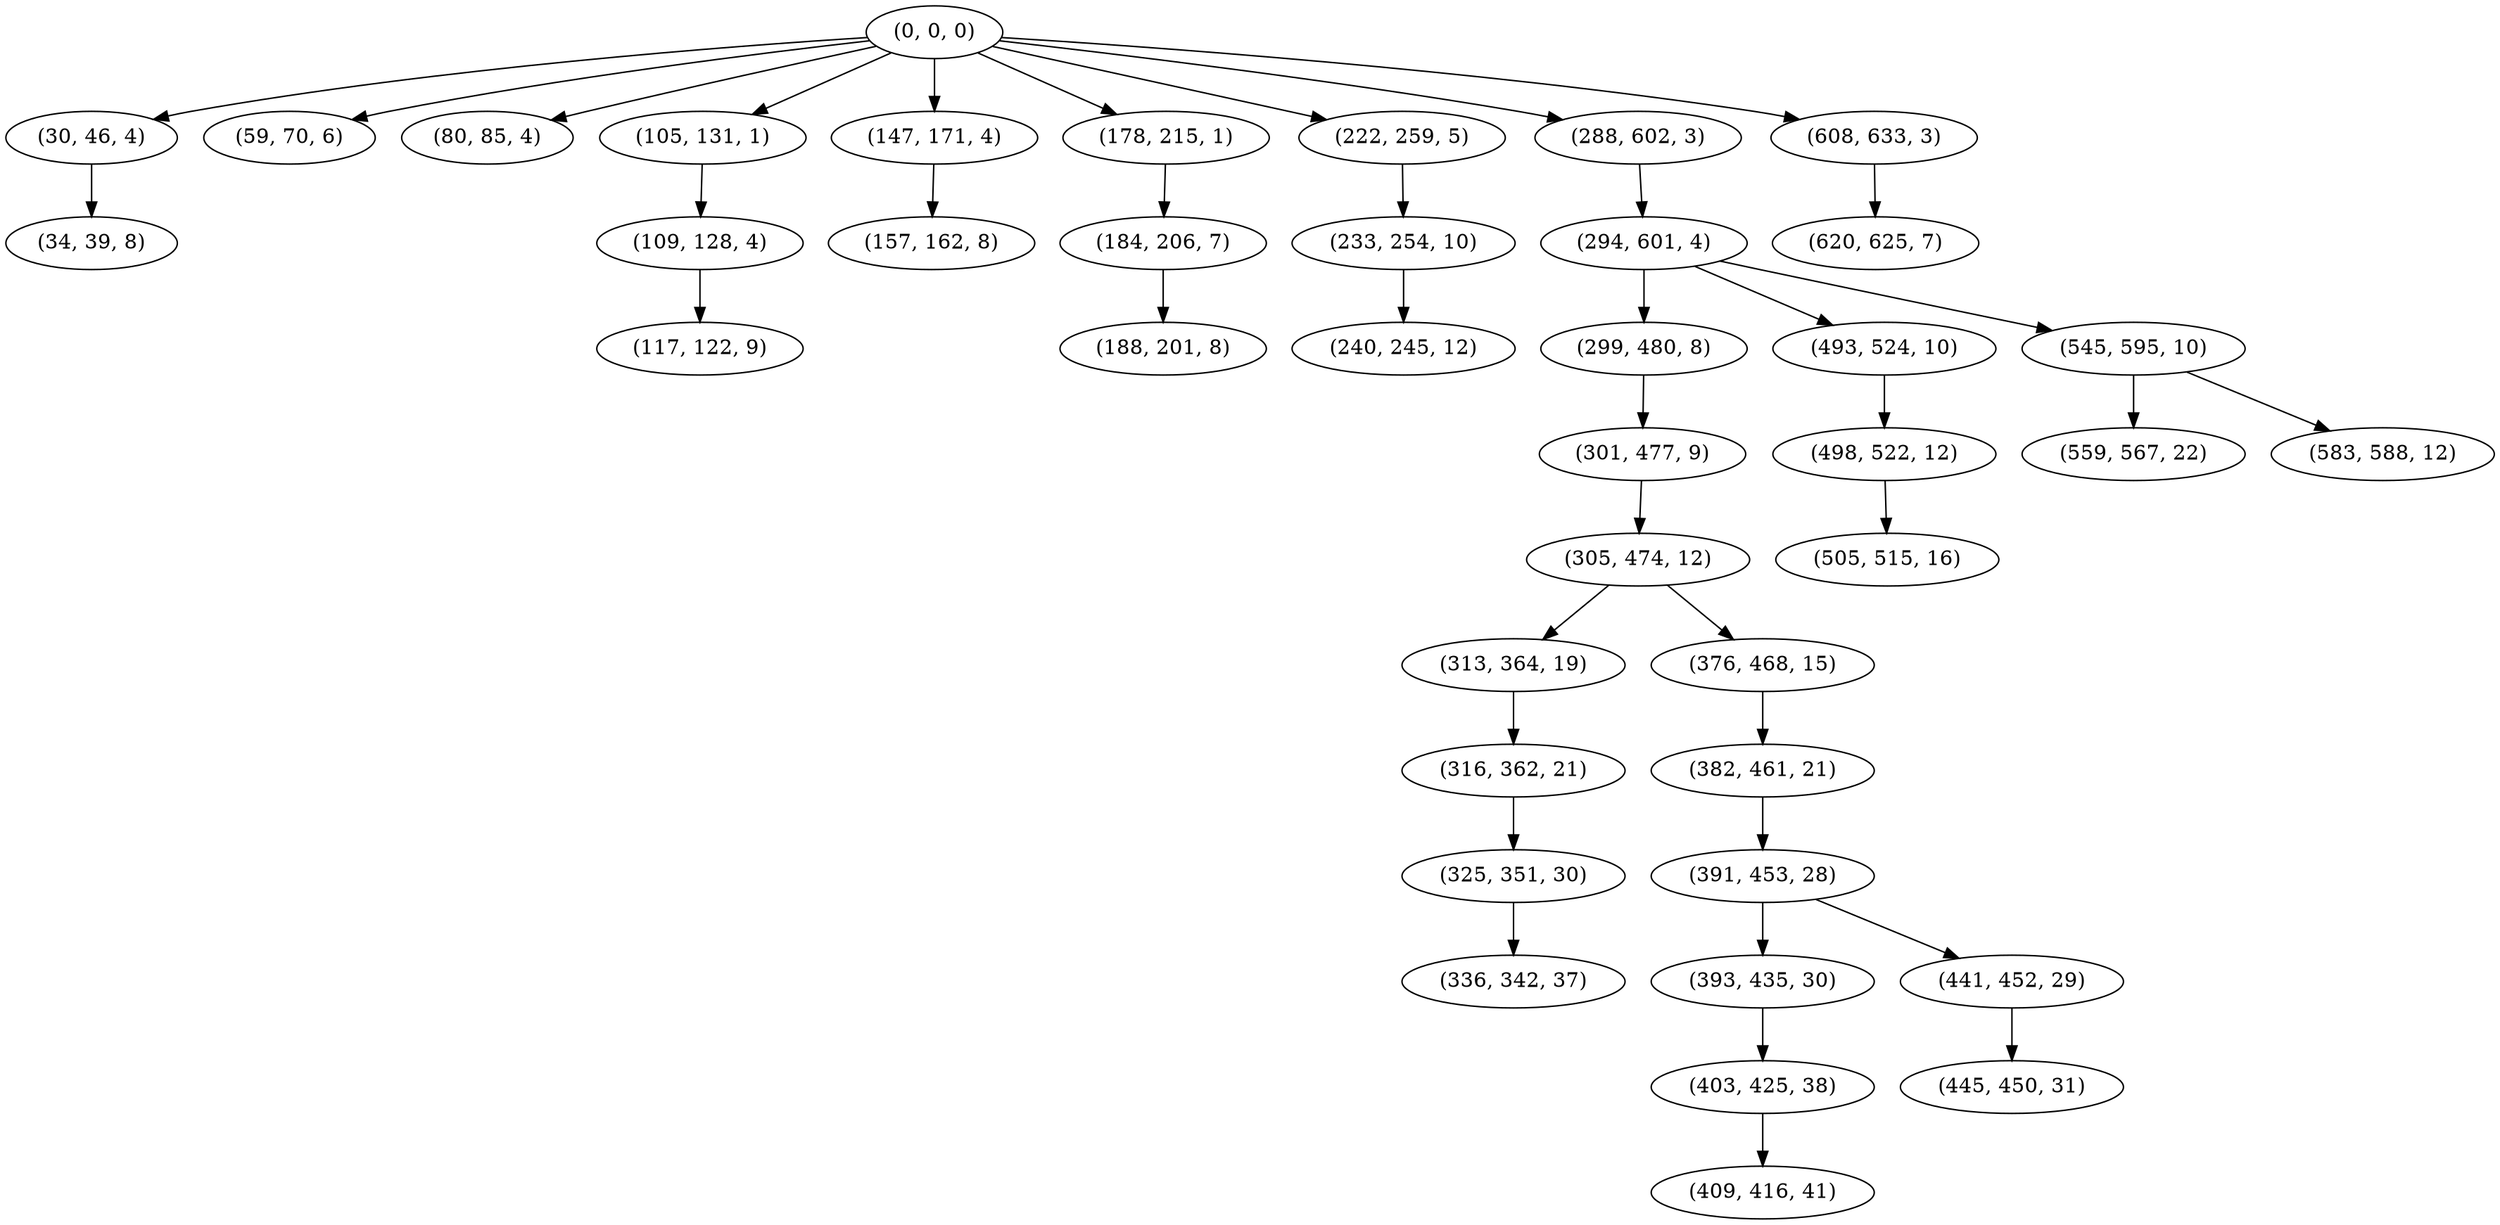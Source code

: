 digraph tree {
    "(0, 0, 0)";
    "(30, 46, 4)";
    "(34, 39, 8)";
    "(59, 70, 6)";
    "(80, 85, 4)";
    "(105, 131, 1)";
    "(109, 128, 4)";
    "(117, 122, 9)";
    "(147, 171, 4)";
    "(157, 162, 8)";
    "(178, 215, 1)";
    "(184, 206, 7)";
    "(188, 201, 8)";
    "(222, 259, 5)";
    "(233, 254, 10)";
    "(240, 245, 12)";
    "(288, 602, 3)";
    "(294, 601, 4)";
    "(299, 480, 8)";
    "(301, 477, 9)";
    "(305, 474, 12)";
    "(313, 364, 19)";
    "(316, 362, 21)";
    "(325, 351, 30)";
    "(336, 342, 37)";
    "(376, 468, 15)";
    "(382, 461, 21)";
    "(391, 453, 28)";
    "(393, 435, 30)";
    "(403, 425, 38)";
    "(409, 416, 41)";
    "(441, 452, 29)";
    "(445, 450, 31)";
    "(493, 524, 10)";
    "(498, 522, 12)";
    "(505, 515, 16)";
    "(545, 595, 10)";
    "(559, 567, 22)";
    "(583, 588, 12)";
    "(608, 633, 3)";
    "(620, 625, 7)";
    "(0, 0, 0)" -> "(30, 46, 4)";
    "(0, 0, 0)" -> "(59, 70, 6)";
    "(0, 0, 0)" -> "(80, 85, 4)";
    "(0, 0, 0)" -> "(105, 131, 1)";
    "(0, 0, 0)" -> "(147, 171, 4)";
    "(0, 0, 0)" -> "(178, 215, 1)";
    "(0, 0, 0)" -> "(222, 259, 5)";
    "(0, 0, 0)" -> "(288, 602, 3)";
    "(0, 0, 0)" -> "(608, 633, 3)";
    "(30, 46, 4)" -> "(34, 39, 8)";
    "(105, 131, 1)" -> "(109, 128, 4)";
    "(109, 128, 4)" -> "(117, 122, 9)";
    "(147, 171, 4)" -> "(157, 162, 8)";
    "(178, 215, 1)" -> "(184, 206, 7)";
    "(184, 206, 7)" -> "(188, 201, 8)";
    "(222, 259, 5)" -> "(233, 254, 10)";
    "(233, 254, 10)" -> "(240, 245, 12)";
    "(288, 602, 3)" -> "(294, 601, 4)";
    "(294, 601, 4)" -> "(299, 480, 8)";
    "(294, 601, 4)" -> "(493, 524, 10)";
    "(294, 601, 4)" -> "(545, 595, 10)";
    "(299, 480, 8)" -> "(301, 477, 9)";
    "(301, 477, 9)" -> "(305, 474, 12)";
    "(305, 474, 12)" -> "(313, 364, 19)";
    "(305, 474, 12)" -> "(376, 468, 15)";
    "(313, 364, 19)" -> "(316, 362, 21)";
    "(316, 362, 21)" -> "(325, 351, 30)";
    "(325, 351, 30)" -> "(336, 342, 37)";
    "(376, 468, 15)" -> "(382, 461, 21)";
    "(382, 461, 21)" -> "(391, 453, 28)";
    "(391, 453, 28)" -> "(393, 435, 30)";
    "(391, 453, 28)" -> "(441, 452, 29)";
    "(393, 435, 30)" -> "(403, 425, 38)";
    "(403, 425, 38)" -> "(409, 416, 41)";
    "(441, 452, 29)" -> "(445, 450, 31)";
    "(493, 524, 10)" -> "(498, 522, 12)";
    "(498, 522, 12)" -> "(505, 515, 16)";
    "(545, 595, 10)" -> "(559, 567, 22)";
    "(545, 595, 10)" -> "(583, 588, 12)";
    "(608, 633, 3)" -> "(620, 625, 7)";
}
